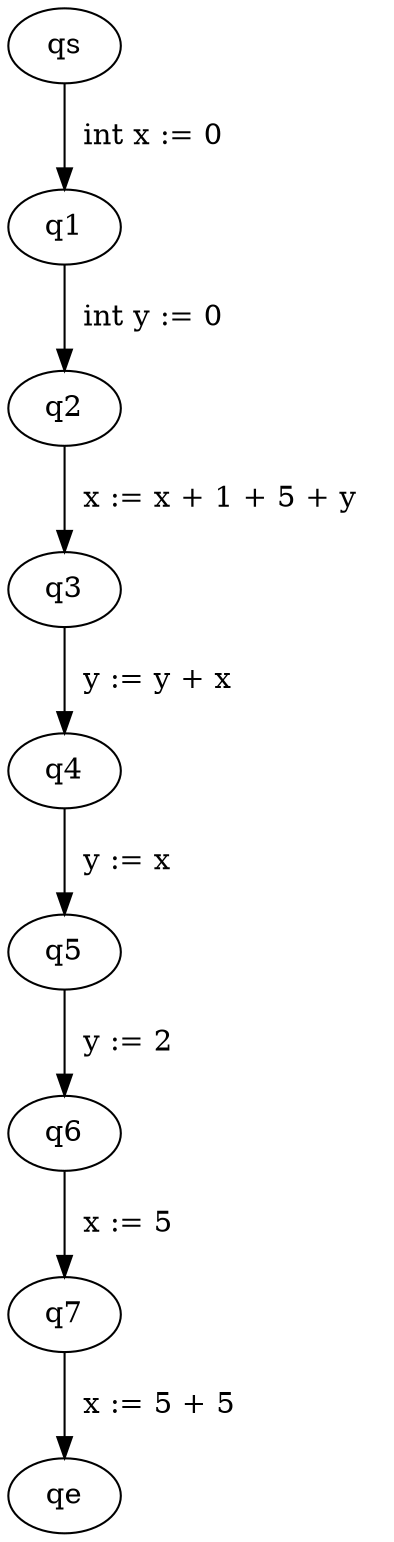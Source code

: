 digraph ProgramGraph{
"qs" -> "q1" [label="  int x := 0   "] 
"q1" -> "q2" [label="  int y := 0   "] 
"q2" -> "q3" [label="  x := x + 1 + 5 + y   "] 
"q3" -> "q4" [label="  y := y + x   "] 
"q4" -> "q5" [label="  y := x   "] 
"q5" -> "q6" [label="  y := 2   "] 
"q6" -> "q7" [label="  x := 5   "] 
"q7" -> "qe" [label="  x := 5 + 5   "] 
}